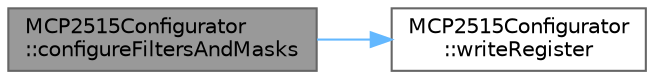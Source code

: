 digraph "MCP2515Configurator::configureFiltersAndMasks"
{
 // LATEX_PDF_SIZE
  bgcolor="transparent";
  edge [fontname=Helvetica,fontsize=10,labelfontname=Helvetica,labelfontsize=10];
  node [fontname=Helvetica,fontsize=10,shape=box,height=0.2,width=0.4];
  rankdir="LR";
  Node1 [id="Node000001",label="MCP2515Configurator\l::configureFiltersAndMasks",height=0.2,width=0.4,color="gray40", fillcolor="grey60", style="filled", fontcolor="black",tooltip="Configure the filters and masks for the MCP2515."];
  Node1 -> Node2 [id="edge1_Node000001_Node000002",color="steelblue1",style="solid",tooltip=" "];
  Node2 [id="Node000002",label="MCP2515Configurator\l::writeRegister",height=0.2,width=0.4,color="grey40", fillcolor="white", style="filled",URL="$classMCP2515Configurator.html#a89cb67d607b050252677428c7ef61e4a",tooltip="Write a value to a register."];
}
